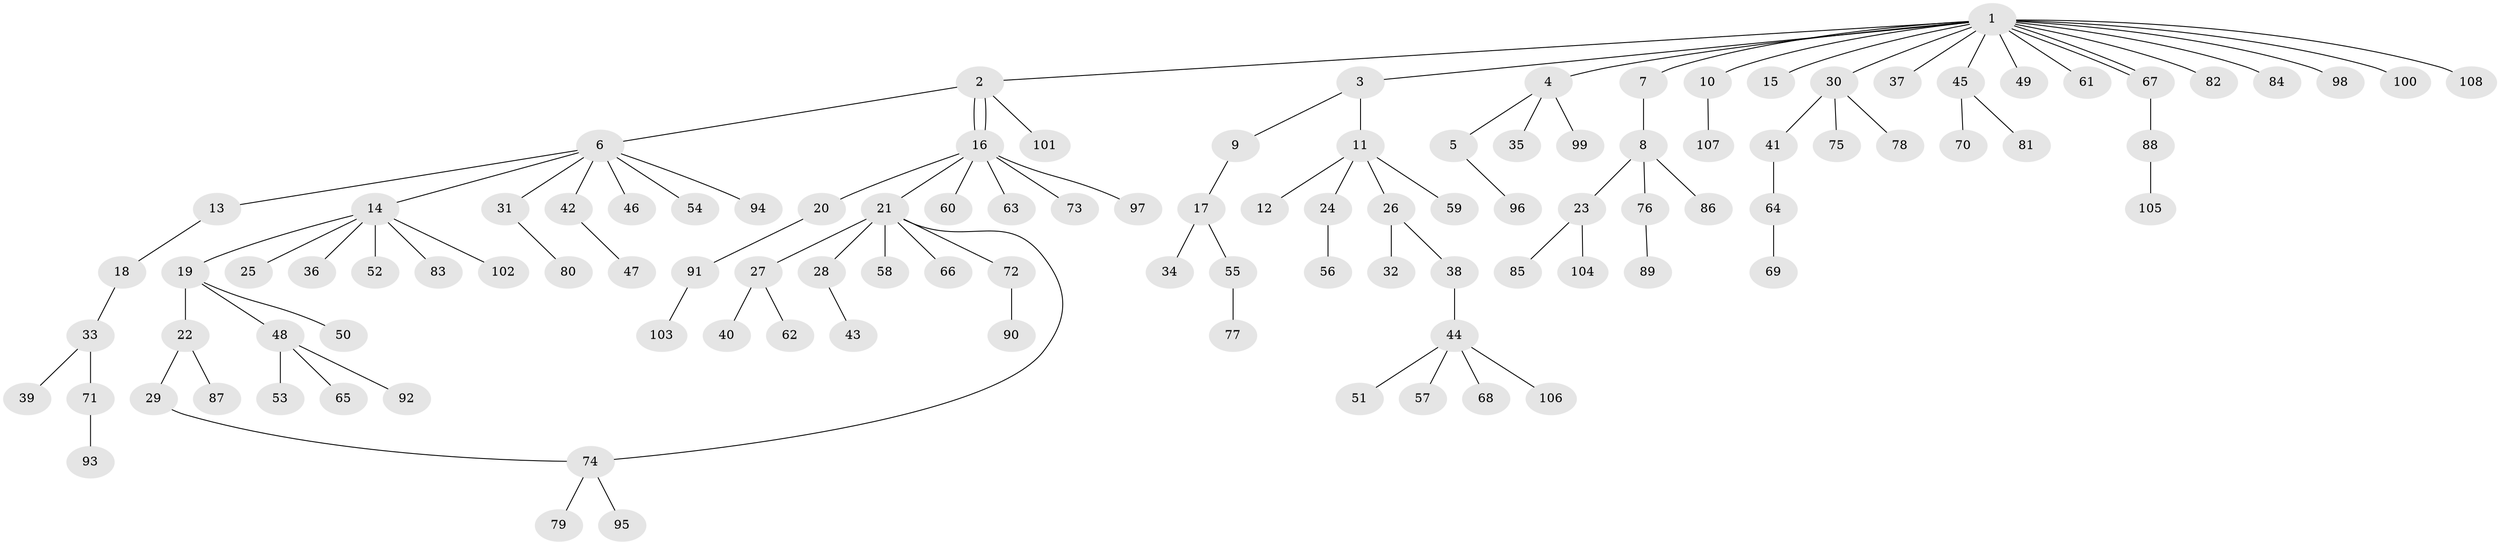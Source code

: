 // Generated by graph-tools (version 1.1) at 2025/14/03/09/25 04:14:25]
// undirected, 108 vertices, 110 edges
graph export_dot {
graph [start="1"]
  node [color=gray90,style=filled];
  1;
  2;
  3;
  4;
  5;
  6;
  7;
  8;
  9;
  10;
  11;
  12;
  13;
  14;
  15;
  16;
  17;
  18;
  19;
  20;
  21;
  22;
  23;
  24;
  25;
  26;
  27;
  28;
  29;
  30;
  31;
  32;
  33;
  34;
  35;
  36;
  37;
  38;
  39;
  40;
  41;
  42;
  43;
  44;
  45;
  46;
  47;
  48;
  49;
  50;
  51;
  52;
  53;
  54;
  55;
  56;
  57;
  58;
  59;
  60;
  61;
  62;
  63;
  64;
  65;
  66;
  67;
  68;
  69;
  70;
  71;
  72;
  73;
  74;
  75;
  76;
  77;
  78;
  79;
  80;
  81;
  82;
  83;
  84;
  85;
  86;
  87;
  88;
  89;
  90;
  91;
  92;
  93;
  94;
  95;
  96;
  97;
  98;
  99;
  100;
  101;
  102;
  103;
  104;
  105;
  106;
  107;
  108;
  1 -- 2;
  1 -- 3;
  1 -- 4;
  1 -- 7;
  1 -- 10;
  1 -- 15;
  1 -- 30;
  1 -- 37;
  1 -- 45;
  1 -- 49;
  1 -- 61;
  1 -- 67;
  1 -- 67;
  1 -- 82;
  1 -- 84;
  1 -- 98;
  1 -- 100;
  1 -- 108;
  2 -- 6;
  2 -- 16;
  2 -- 16;
  2 -- 101;
  3 -- 9;
  3 -- 11;
  4 -- 5;
  4 -- 35;
  4 -- 99;
  5 -- 96;
  6 -- 13;
  6 -- 14;
  6 -- 31;
  6 -- 42;
  6 -- 46;
  6 -- 54;
  6 -- 94;
  7 -- 8;
  8 -- 23;
  8 -- 76;
  8 -- 86;
  9 -- 17;
  10 -- 107;
  11 -- 12;
  11 -- 24;
  11 -- 26;
  11 -- 59;
  13 -- 18;
  14 -- 19;
  14 -- 25;
  14 -- 36;
  14 -- 52;
  14 -- 83;
  14 -- 102;
  16 -- 20;
  16 -- 21;
  16 -- 60;
  16 -- 63;
  16 -- 73;
  16 -- 97;
  17 -- 34;
  17 -- 55;
  18 -- 33;
  19 -- 22;
  19 -- 48;
  19 -- 50;
  20 -- 91;
  21 -- 27;
  21 -- 28;
  21 -- 58;
  21 -- 66;
  21 -- 72;
  21 -- 74;
  22 -- 29;
  22 -- 87;
  23 -- 85;
  23 -- 104;
  24 -- 56;
  26 -- 32;
  26 -- 38;
  27 -- 40;
  27 -- 62;
  28 -- 43;
  29 -- 74;
  30 -- 41;
  30 -- 75;
  30 -- 78;
  31 -- 80;
  33 -- 39;
  33 -- 71;
  38 -- 44;
  41 -- 64;
  42 -- 47;
  44 -- 51;
  44 -- 57;
  44 -- 68;
  44 -- 106;
  45 -- 70;
  45 -- 81;
  48 -- 53;
  48 -- 65;
  48 -- 92;
  55 -- 77;
  64 -- 69;
  67 -- 88;
  71 -- 93;
  72 -- 90;
  74 -- 79;
  74 -- 95;
  76 -- 89;
  88 -- 105;
  91 -- 103;
}
